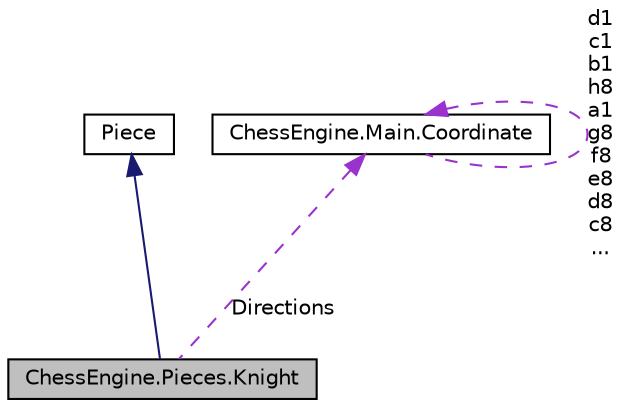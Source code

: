 digraph G
{
  edge [fontname="Helvetica",fontsize="10",labelfontname="Helvetica",labelfontsize="10"];
  node [fontname="Helvetica",fontsize="10",shape=record];
  Node1 [label="ChessEngine.Pieces.Knight",height=0.2,width=0.4,color="black", fillcolor="grey75", style="filled" fontcolor="black"];
  Node2 -> Node1 [dir=back,color="midnightblue",fontsize="10",style="solid",fontname="Helvetica"];
  Node2 [label="Piece",height=0.2,width=0.4,color="black", fillcolor="white", style="filled",URL="$class_chess_engine_1_1_pieces_1_1_piece.html"];
  Node3 -> Node1 [dir=back,color="darkorchid3",fontsize="10",style="dashed",label="Directions",fontname="Helvetica"];
  Node3 [label="ChessEngine.Main.Coordinate",height=0.2,width=0.4,color="black", fillcolor="white", style="filled",URL="$struct_chess_engine_1_1_main_1_1_coordinate.html",tooltip="Defines Square coordinates as rank and file."];
  Node3 -> Node3 [dir=back,color="darkorchid3",fontsize="10",style="dashed",label="d1\nc1\nb1\nh8\na1\ng8\nf8\ne8\nd8\nc8\n...",fontname="Helvetica"];
}
